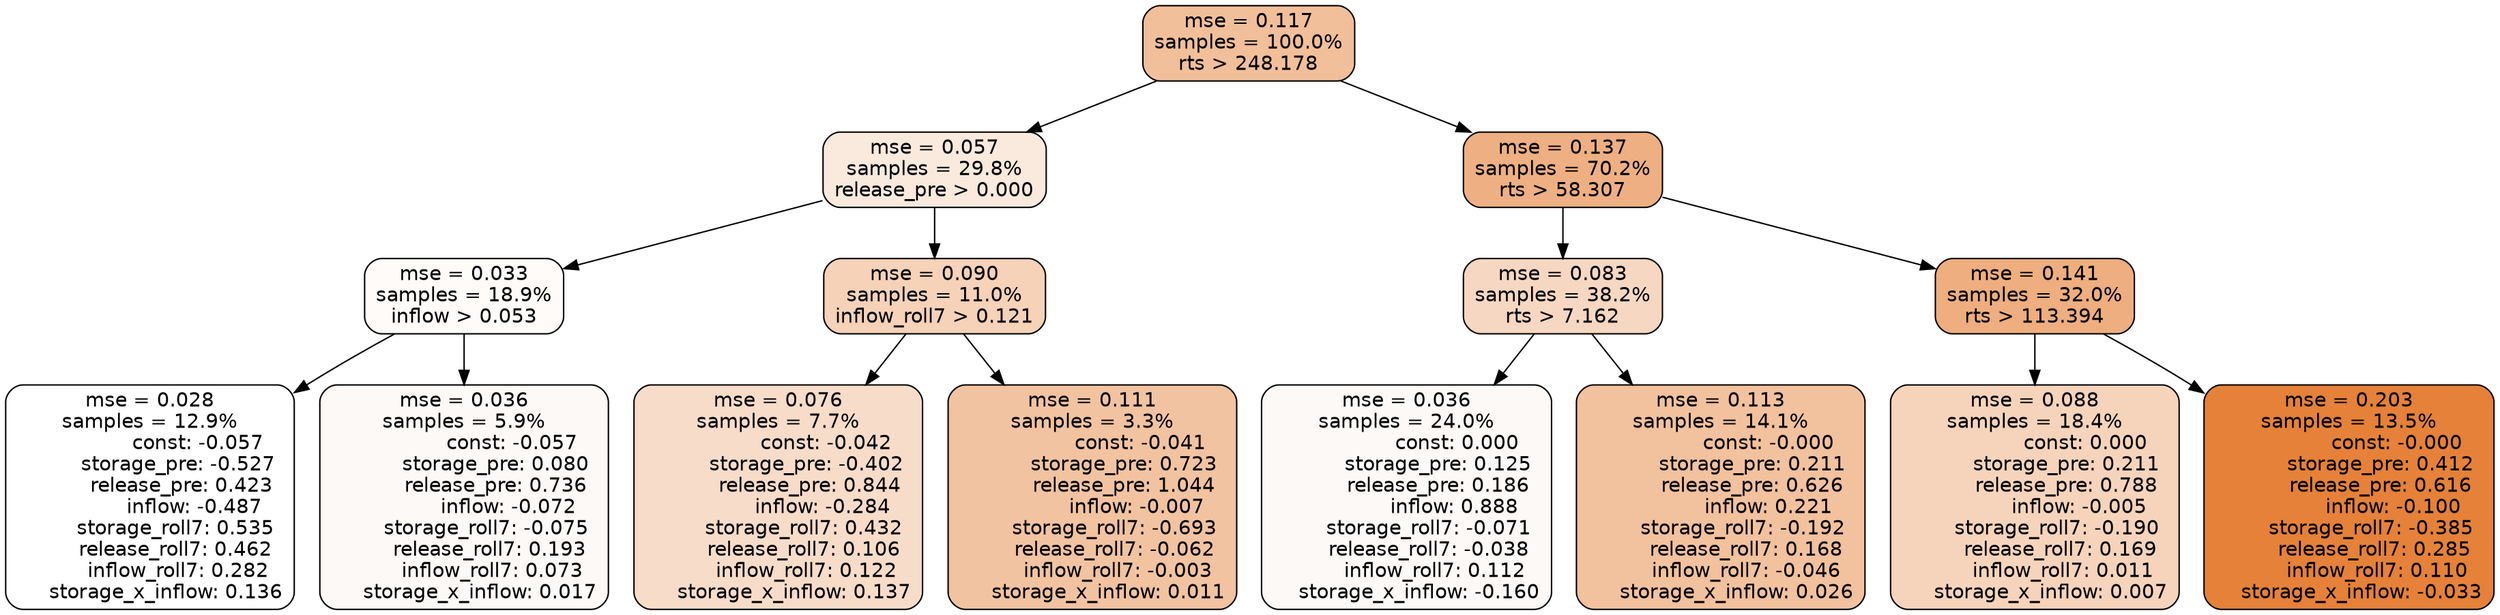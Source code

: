 digraph tree {
node [shape=rectangle, style="filled, rounded", color="black", fontname=helvetica] ;
edge [fontname=helvetica] ;
	"0" [label="mse = 0.117
samples = 100.0%
rts > 248.178", fillcolor="#f1bf9a"]
	"8" [label="mse = 0.057
samples = 29.8%
release_pre > 0.000", fillcolor="#faeade"]
	"1" [label="mse = 0.137
samples = 70.2%
rts > 58.307", fillcolor="#eeb083"]
	"9" [label="mse = 0.033
samples = 18.9%
inflow > 0.053", fillcolor="#fefbf9"]
	"12" [label="mse = 0.090
samples = 11.0%
inflow_roll7 > 0.121", fillcolor="#f5d2b8"]
	"2" [label="mse = 0.083
samples = 38.2%
rts > 7.162", fillcolor="#f6d7c1"]
	"5" [label="mse = 0.141
samples = 32.0%
rts > 113.394", fillcolor="#eeae7f"]
	"10" [label="mse = 0.028
samples = 12.9%
               const: -0.057
         storage_pre: -0.527
          release_pre: 0.423
              inflow: -0.487
        storage_roll7: 0.535
        release_roll7: 0.462
         inflow_roll7: 0.282
     storage_x_inflow: 0.136", fillcolor="#ffffff"]
	"11" [label="mse = 0.036
samples = 5.9%
               const: -0.057
          storage_pre: 0.080
          release_pre: 0.736
              inflow: -0.072
       storage_roll7: -0.075
        release_roll7: 0.193
         inflow_roll7: 0.073
     storage_x_inflow: 0.017", fillcolor="#fdf9f6"]
	"13" [label="mse = 0.076
samples = 7.7%
               const: -0.042
         storage_pre: -0.402
          release_pre: 0.844
              inflow: -0.284
        storage_roll7: 0.432
        release_roll7: 0.106
         inflow_roll7: 0.122
     storage_x_inflow: 0.137", fillcolor="#f7dcc9"]
	"14" [label="mse = 0.111
samples = 3.3%
               const: -0.041
          storage_pre: 0.723
          release_pre: 1.044
              inflow: -0.007
       storage_roll7: -0.693
       release_roll7: -0.062
        inflow_roll7: -0.003
     storage_x_inflow: 0.011", fillcolor="#f2c3a1"]
	"3" [label="mse = 0.036
samples = 24.0%
                const: 0.000
          storage_pre: 0.125
          release_pre: 0.186
               inflow: 0.888
       storage_roll7: -0.071
       release_roll7: -0.038
         inflow_roll7: 0.112
    storage_x_inflow: -0.160", fillcolor="#fdf9f6"]
	"4" [label="mse = 0.113
samples = 14.1%
               const: -0.000
          storage_pre: 0.211
          release_pre: 0.626
               inflow: 0.221
       storage_roll7: -0.192
        release_roll7: 0.168
        inflow_roll7: -0.046
     storage_x_inflow: 0.026", fillcolor="#f2c19e"]
	"7" [label="mse = 0.088
samples = 18.4%
                const: 0.000
          storage_pre: 0.211
          release_pre: 0.788
              inflow: -0.005
       storage_roll7: -0.190
        release_roll7: 0.169
         inflow_roll7: 0.011
     storage_x_inflow: 0.007", fillcolor="#f6d4bb"]
	"6" [label="mse = 0.203
samples = 13.5%
               const: -0.000
          storage_pre: 0.412
          release_pre: 0.616
              inflow: -0.100
       storage_roll7: -0.385
        release_roll7: 0.285
         inflow_roll7: 0.110
    storage_x_inflow: -0.033", fillcolor="#e58139"]

	"0" -> "1"
	"0" -> "8"
	"8" -> "9"
	"8" -> "12"
	"1" -> "2"
	"1" -> "5"
	"9" -> "10"
	"9" -> "11"
	"12" -> "13"
	"12" -> "14"
	"2" -> "3"
	"2" -> "4"
	"5" -> "6"
	"5" -> "7"
}